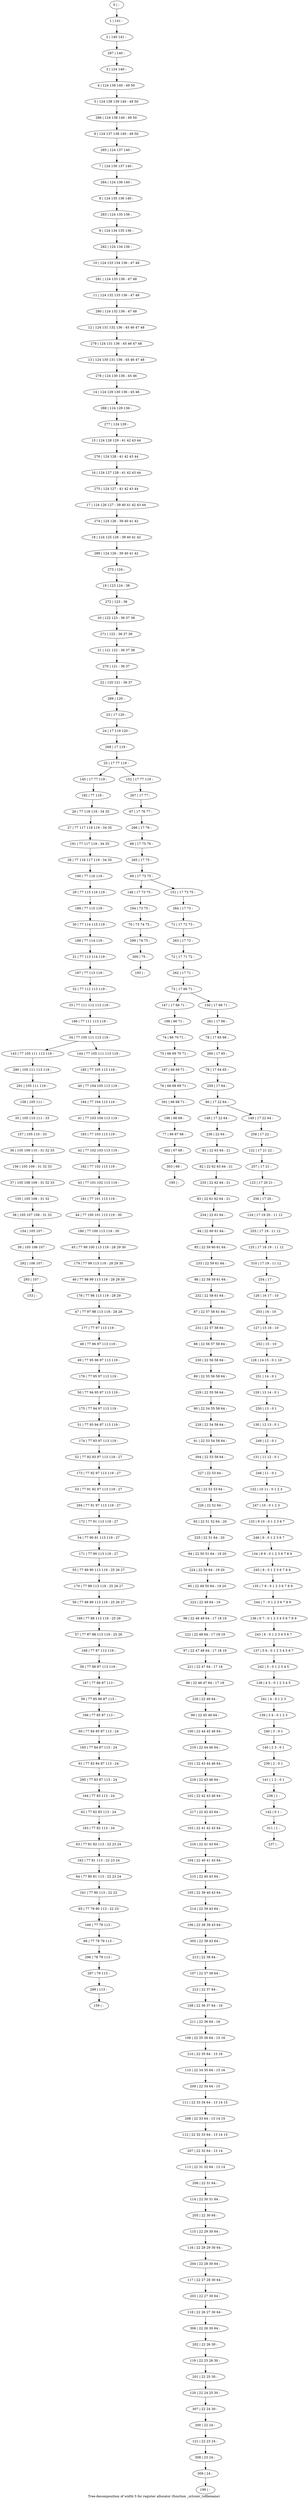 digraph G {
graph [label="Tree-decomposition of width 5 for register allocator (function _urlconv_tofilename)"]
0[label="0 | : "];
1[label="1 | 141 : "];
2[label="2 | 140 141 : "];
3[label="3 | 124 140 : "];
4[label="4 | 124 139 140 : 49 50 "];
5[label="5 | 124 138 139 140 : 49 50 "];
6[label="6 | 124 137 138 140 : 49 50 "];
7[label="7 | 124 136 137 140 : "];
8[label="8 | 124 135 136 140 : "];
9[label="9 | 124 134 135 136 : "];
10[label="10 | 124 133 134 136 : 47 48 "];
11[label="11 | 124 132 133 136 : 47 48 "];
12[label="12 | 124 131 132 136 : 45 46 47 48 "];
13[label="13 | 124 130 131 136 : 45 46 47 48 "];
14[label="14 | 124 129 130 136 : 45 46 "];
15[label="15 | 124 128 129 : 41 42 43 44 "];
16[label="16 | 124 127 128 : 41 42 43 44 "];
17[label="17 | 124 126 127 : 39 40 41 42 43 44 "];
18[label="18 | 124 125 126 : 39 40 41 42 "];
19[label="19 | 123 124 : 38 "];
20[label="20 | 122 123 : 36 37 38 "];
21[label="21 | 121 122 : 36 37 38 "];
22[label="22 | 120 121 : 36 37 "];
23[label="23 | 17 120 : "];
24[label="24 | 17 119 120 : "];
25[label="25 | 17 77 119 : "];
26[label="26 | 77 118 119 : 34 35 "];
27[label="27 | 77 117 118 119 : 34 35 "];
28[label="28 | 77 116 117 119 : 34 35 "];
29[label="29 | 77 115 116 119 : "];
30[label="30 | 77 114 115 119 : "];
31[label="31 | 77 113 114 119 : "];
32[label="32 | 77 112 113 119 : "];
33[label="33 | 77 111 112 113 119 : "];
34[label="34 | 77 105 111 113 119 : "];
35[label="35 | 105 110 111 : 33 "];
36[label="36 | 105 109 110 : 31 32 33 "];
37[label="37 | 105 108 109 : 31 32 33 "];
38[label="38 | 105 107 108 : 31 32 "];
39[label="39 | 105 106 107 : "];
40[label="40 | 77 104 105 113 119 : "];
41[label="41 | 77 103 104 113 119 : "];
42[label="42 | 77 102 103 113 119 : "];
43[label="43 | 77 101 102 113 119 : "];
44[label="44 | 77 100 101 113 119 : 30 "];
45[label="45 | 77 99 100 113 119 : 28 29 30 "];
46[label="46 | 77 98 99 113 119 : 28 29 30 "];
47[label="47 | 77 97 98 113 119 : 28 29 "];
48[label="48 | 77 96 97 113 119 : "];
49[label="49 | 77 95 96 97 113 119 : "];
50[label="50 | 77 94 95 97 113 119 : "];
51[label="51 | 77 93 94 97 113 119 : "];
52[label="52 | 77 92 93 97 113 119 : 27 "];
53[label="53 | 77 91 92 97 113 119 : 27 "];
54[label="54 | 77 90 91 113 119 : 27 "];
55[label="55 | 77 89 90 113 119 : 25 26 27 "];
56[label="56 | 77 88 89 113 119 : 25 26 27 "];
57[label="57 | 77 87 88 113 119 : 25 26 "];
58[label="58 | 77 86 87 113 119 : "];
59[label="59 | 77 85 86 87 113 : "];
60[label="60 | 77 84 85 87 113 : 24 "];
61[label="61 | 77 83 84 87 113 : 24 "];
62[label="62 | 77 82 83 113 : 24 "];
63[label="63 | 77 81 82 113 : 22 23 24 "];
64[label="64 | 77 80 81 113 : 22 23 24 "];
65[label="65 | 77 79 80 113 : 22 23 "];
66[label="66 | 77 78 79 113 : "];
67[label="67 | 17 76 77 : "];
68[label="68 | 17 75 76 : "];
69[label="69 | 17 73 75 : "];
70[label="70 | 73 74 75 : "];
71[label="71 | 17 72 73 : "];
72[label="72 | 17 71 72 : "];
73[label="73 | 17 66 71 : "];
74[label="74 | 66 70 71 : "];
75[label="75 | 66 69 70 71 : "];
76[label="76 | 66 68 69 71 : "];
77[label="77 | 66 67 68 : "];
78[label="78 | 17 65 66 : "];
79[label="79 | 17 64 65 : "];
80[label="80 | 17 22 64 : "];
81[label="81 | 22 63 64 : 21 "];
82[label="82 | 22 62 63 64 : 21 "];
83[label="83 | 22 61 62 64 : 21 "];
84[label="84 | 22 60 61 64 : "];
85[label="85 | 22 59 60 61 64 : "];
86[label="86 | 22 58 59 61 64 : "];
87[label="87 | 22 57 58 61 64 : "];
88[label="88 | 22 56 57 58 64 : "];
89[label="89 | 22 55 56 58 64 : "];
90[label="90 | 22 54 55 58 64 : "];
91[label="91 | 22 53 54 58 64 : "];
92[label="92 | 22 52 53 64 : "];
93[label="93 | 22 51 52 64 : 20 "];
94[label="94 | 22 50 51 64 : 19 20 "];
95[label="95 | 22 49 50 64 : 19 20 "];
96[label="96 | 22 48 49 64 : 17 18 19 "];
97[label="97 | 22 47 48 64 : 17 18 19 "];
98[label="98 | 22 46 47 64 : 17 18 "];
99[label="99 | 22 45 46 64 : "];
100[label="100 | 22 44 45 46 64 : "];
101[label="101 | 22 43 44 46 64 : "];
102[label="102 | 22 42 43 46 64 : "];
103[label="103 | 22 41 42 43 64 : "];
104[label="104 | 22 40 41 43 64 : "];
105[label="105 | 22 39 40 43 64 : "];
106[label="106 | 22 38 39 43 64 : "];
107[label="107 | 22 37 38 64 : "];
108[label="108 | 22 36 37 64 : 16 "];
109[label="109 | 22 35 36 64 : 15 16 "];
110[label="110 | 22 34 35 64 : 15 16 "];
111[label="111 | 22 33 34 64 : 13 14 15 "];
112[label="112 | 22 32 33 64 : 13 14 15 "];
113[label="113 | 22 31 32 64 : 13 14 "];
114[label="114 | 22 30 31 64 : "];
115[label="115 | 22 29 30 64 : "];
116[label="116 | 22 28 29 30 64 : "];
117[label="117 | 22 27 28 30 64 : "];
118[label="118 | 22 26 27 30 64 : "];
119[label="119 | 22 25 26 30 : "];
120[label="120 | 22 24 25 30 : "];
121[label="121 | 22 23 24 : "];
122[label="122 | 17 21 22 : "];
123[label="123 | 17 20 21 : "];
124[label="124 | 17 19 20 : 11 12 "];
125[label="125 | 17 18 19 : 11 12 "];
126[label="126 | 16 17 : 10 "];
127[label="127 | 15 16 : 10 "];
128[label="128 | 14 15 : 0 1 10 "];
129[label="129 | 13 14 : 0 1 "];
130[label="130 | 12 13 : 0 1 "];
131[label="131 | 11 12 : 0 1 "];
132[label="132 | 10 11 : 0 1 2 3 "];
133[label="133 | 9 10 : 0 1 2 3 6 7 "];
134[label="134 | 8 9 : 0 1 2 3 6 7 8 9 "];
135[label="135 | 7 8 : 0 1 2 3 6 7 8 9 "];
136[label="136 | 6 7 : 0 1 2 3 4 5 6 7 8 9 "];
137[label="137 | 5 6 : 0 1 2 3 4 5 6 7 "];
138[label="138 | 4 5 : 0 1 2 3 4 5 "];
139[label="139 | 3 4 : 0 1 2 3 "];
140[label="140 | 2 3 : 0 1 "];
141[label="141 | 1 2 : 0 1 "];
142[label="142 | 0 1 : "];
143[label="143 | 77 105 111 113 119 : "];
144[label="144 | 77 105 111 113 119 : "];
145[label="145 | 17 77 119 : "];
146[label="146 | 17 73 75 : "];
147[label="147 | 17 66 71 : "];
148[label="148 | 17 22 64 : "];
149[label="149 | 17 22 64 : "];
150[label="150 | 17 66 71 : "];
151[label="151 | 17 73 75 : "];
152[label="152 | 17 77 119 : "];
153[label="153 | : "];
154[label="154 | 105 107 : "];
155[label="155 | 105 108 : 31 32 "];
156[label="156 | 105 109 : 31 32 33 "];
157[label="157 | 105 110 : 33 "];
158[label="158 | 105 111 : "];
159[label="159 | : "];
160[label="160 | 77 79 113 : "];
161[label="161 | 77 80 113 : 22 23 "];
162[label="162 | 77 81 113 : 22 23 24 "];
163[label="163 | 77 82 113 : 24 "];
164[label="164 | 77 83 113 : 24 "];
165[label="165 | 77 84 87 113 : 24 "];
166[label="166 | 77 85 87 113 : "];
167[label="167 | 77 86 87 113 : "];
168[label="168 | 77 87 113 119 : "];
169[label="169 | 77 88 113 119 : 25 26 "];
170[label="170 | 77 89 113 119 : 25 26 27 "];
171[label="171 | 77 90 113 119 : 27 "];
172[label="172 | 77 91 113 119 : 27 "];
173[label="173 | 77 92 97 113 119 : 27 "];
174[label="174 | 77 93 97 113 119 : "];
175[label="175 | 77 94 97 113 119 : "];
176[label="176 | 77 95 97 113 119 : "];
177[label="177 | 77 97 113 119 : "];
178[label="178 | 77 98 113 119 : 28 29 "];
179[label="179 | 77 99 113 119 : 28 29 30 "];
180[label="180 | 77 100 113 119 : 30 "];
181[label="181 | 77 101 113 119 : "];
182[label="182 | 77 102 113 119 : "];
183[label="183 | 77 103 113 119 : "];
184[label="184 | 77 104 113 119 : "];
185[label="185 | 77 105 113 119 : "];
186[label="186 | 77 111 113 119 : "];
187[label="187 | 77 113 119 : "];
188[label="188 | 77 114 119 : "];
189[label="189 | 77 115 119 : "];
190[label="190 | 77 116 119 : "];
191[label="191 | 77 117 119 : 34 35 "];
192[label="192 | 77 119 : "];
193[label="193 | : "];
194[label="194 | 73 75 : "];
195[label="195 | : "];
196[label="196 | 66 68 : "];
197[label="197 | 66 69 71 : "];
198[label="198 | 66 71 : "];
199[label="199 | : "];
200[label="200 | 22 24 : "];
201[label="201 | 22 25 30 : "];
202[label="202 | 22 26 30 : "];
203[label="203 | 22 27 30 64 : "];
204[label="204 | 22 28 30 64 : "];
205[label="205 | 22 30 64 : "];
206[label="206 | 22 31 64 : "];
207[label="207 | 22 32 64 : 13 14 "];
208[label="208 | 22 33 64 : 13 14 15 "];
209[label="209 | 22 34 64 : 15 "];
210[label="210 | 22 35 64 : 15 16 "];
211[label="211 | 22 36 64 : 16 "];
212[label="212 | 22 37 64 : "];
213[label="213 | 22 38 64 : "];
214[label="214 | 22 39 43 64 : "];
215[label="215 | 22 40 43 64 : "];
216[label="216 | 22 41 43 64 : "];
217[label="217 | 22 42 43 64 : "];
218[label="218 | 22 43 46 64 : "];
219[label="219 | 22 44 46 64 : "];
220[label="220 | 22 46 64 : "];
221[label="221 | 22 47 64 : 17 18 "];
222[label="222 | 22 48 64 : 17 18 19 "];
223[label="223 | 22 49 64 : 19 "];
224[label="224 | 22 50 64 : 19 20 "];
225[label="225 | 22 51 64 : 20 "];
226[label="226 | 22 52 64 : "];
227[label="227 | 22 53 64 : "];
228[label="228 | 22 54 58 64 : "];
229[label="229 | 22 55 58 64 : "];
230[label="230 | 22 56 58 64 : "];
231[label="231 | 22 57 58 64 : "];
232[label="232 | 22 58 61 64 : "];
233[label="233 | 22 59 61 64 : "];
234[label="234 | 22 61 64 : "];
235[label="235 | 22 62 64 : 21 "];
236[label="236 | 22 64 : "];
237[label="237 | : "];
238[label="238 | 1 : "];
239[label="239 | 2 : 0 1 "];
240[label="240 | 3 : 0 1 "];
241[label="241 | 4 : 0 1 2 3 "];
242[label="242 | 5 : 0 1 2 3 4 5 "];
243[label="243 | 6 : 0 1 2 3 4 5 6 7 "];
244[label="244 | 7 : 0 1 2 3 6 7 8 9 "];
245[label="245 | 8 : 0 1 2 3 6 7 8 9 "];
246[label="246 | 9 : 0 1 2 3 6 7 "];
247[label="247 | 10 : 0 1 2 3 "];
248[label="248 | 11 : 0 1 "];
249[label="249 | 12 : 0 1 "];
250[label="250 | 13 : 0 1 "];
251[label="251 | 14 : 0 1 "];
252[label="252 | 15 : 10 "];
253[label="253 | 16 : 10 "];
254[label="254 | 17 : "];
255[label="255 | 17 19 : 11 12 "];
256[label="256 | 17 20 : "];
257[label="257 | 17 21 : "];
258[label="258 | 17 22 : "];
259[label="259 | 17 64 : "];
260[label="260 | 17 65 : "];
261[label="261 | 17 66 : "];
262[label="262 | 17 71 : "];
263[label="263 | 17 72 : "];
264[label="264 | 17 73 : "];
265[label="265 | 17 75 : "];
266[label="266 | 17 76 : "];
267[label="267 | 17 77 : "];
268[label="268 | 17 119 : "];
269[label="269 | 120 : "];
270[label="270 | 121 : 36 37 "];
271[label="271 | 122 : 36 37 38 "];
272[label="272 | 123 : 38 "];
273[label="273 | 124 : "];
274[label="274 | 124 126 : 39 40 41 42 "];
275[label="275 | 124 127 : 41 42 43 44 "];
276[label="276 | 124 128 : 41 42 43 44 "];
277[label="277 | 124 129 : "];
278[label="278 | 124 130 136 : 45 46 "];
279[label="279 | 124 131 136 : 45 46 47 48 "];
280[label="280 | 124 132 136 : 47 48 "];
281[label="281 | 124 133 136 : 47 48 "];
282[label="282 | 124 134 136 : "];
283[label="283 | 124 135 136 : "];
284[label="284 | 124 136 140 : "];
285[label="285 | 124 137 140 : "];
286[label="286 | 124 138 140 : 49 50 "];
287[label="287 | 140 : "];
288[label="288 | 124 129 136 : "];
289[label="289 | 124 126 : 39 40 41 42 "];
290[label="290 | 105 111 113 119 : "];
291[label="291 | 105 111 119 : "];
292[label="292 | 106 107 : "];
293[label="293 | 107 : "];
294[label="294 | 77 91 97 113 119 : 27 "];
295[label="295 | 77 83 87 113 : 24 "];
296[label="296 | 78 79 113 : "];
297[label="297 | 79 113 : "];
298[label="298 | 113 : "];
299[label="299 | 74 75 : "];
300[label="300 | 75 : "];
301[label="301 | 66 68 71 : "];
302[label="302 | 67 68 : "];
303[label="303 | 68 : "];
304[label="304 | 22 53 58 64 : "];
305[label="305 | 22 38 43 64 : "];
306[label="306 | 22 26 30 64 : "];
307[label="307 | 22 24 30 : "];
308[label="308 | 23 24 : "];
309[label="309 | 24 : "];
310[label="310 | 17 19 : 11 12 "];
311[label="311 | 1 : "];
0->1 ;
1->2 ;
3->4 ;
4->5 ;
23->24 ;
26->27 ;
32->33 ;
48->49 ;
74->75 ;
81->82 ;
84->85 ;
99->100 ;
115->116 ;
34->143 ;
34->144 ;
25->145 ;
69->146 ;
73->147 ;
80->148 ;
80->149 ;
73->150 ;
69->151 ;
25->152 ;
154->39 ;
38->154 ;
155->38 ;
37->155 ;
156->37 ;
36->156 ;
157->36 ;
35->157 ;
158->35 ;
160->66 ;
65->160 ;
161->65 ;
64->161 ;
162->64 ;
63->162 ;
163->63 ;
62->163 ;
164->62 ;
165->61 ;
60->165 ;
166->60 ;
59->166 ;
167->59 ;
58->167 ;
168->58 ;
57->168 ;
169->57 ;
56->169 ;
170->56 ;
55->170 ;
171->55 ;
54->171 ;
172->54 ;
173->53 ;
52->173 ;
174->52 ;
51->174 ;
175->51 ;
50->175 ;
176->50 ;
49->176 ;
177->48 ;
47->177 ;
178->47 ;
46->178 ;
179->46 ;
45->179 ;
180->45 ;
44->180 ;
181->44 ;
43->181 ;
182->43 ;
42->182 ;
183->42 ;
41->183 ;
184->41 ;
40->184 ;
185->40 ;
144->185 ;
186->34 ;
33->186 ;
187->32 ;
31->187 ;
188->31 ;
30->188 ;
189->30 ;
29->189 ;
190->29 ;
28->190 ;
191->28 ;
27->191 ;
192->26 ;
145->192 ;
194->70 ;
146->194 ;
196->77 ;
197->76 ;
75->197 ;
198->74 ;
147->198 ;
200->121 ;
201->120 ;
119->201 ;
202->119 ;
203->118 ;
117->203 ;
204->117 ;
116->204 ;
205->115 ;
114->205 ;
206->114 ;
113->206 ;
207->113 ;
112->207 ;
208->112 ;
111->208 ;
209->111 ;
110->209 ;
210->110 ;
109->210 ;
211->109 ;
108->211 ;
212->108 ;
107->212 ;
213->107 ;
214->106 ;
105->214 ;
215->105 ;
104->215 ;
216->104 ;
103->216 ;
217->103 ;
102->217 ;
218->102 ;
101->218 ;
219->101 ;
100->219 ;
220->99 ;
98->220 ;
221->98 ;
97->221 ;
222->97 ;
96->222 ;
223->96 ;
95->223 ;
224->95 ;
94->224 ;
225->94 ;
93->225 ;
226->93 ;
92->226 ;
227->92 ;
228->91 ;
90->228 ;
229->90 ;
89->229 ;
230->89 ;
88->230 ;
231->88 ;
87->231 ;
232->87 ;
86->232 ;
233->86 ;
85->233 ;
234->84 ;
83->234 ;
235->83 ;
82->235 ;
236->81 ;
148->236 ;
238->142 ;
141->238 ;
239->141 ;
140->239 ;
240->140 ;
139->240 ;
241->139 ;
138->241 ;
242->138 ;
137->242 ;
243->137 ;
136->243 ;
244->136 ;
135->244 ;
245->135 ;
134->245 ;
246->134 ;
133->246 ;
247->133 ;
132->247 ;
248->132 ;
131->248 ;
249->131 ;
130->249 ;
250->130 ;
129->250 ;
251->129 ;
128->251 ;
252->128 ;
127->252 ;
253->127 ;
126->253 ;
254->126 ;
255->125 ;
124->255 ;
256->124 ;
123->256 ;
257->123 ;
122->257 ;
258->122 ;
149->258 ;
259->80 ;
79->259 ;
260->79 ;
78->260 ;
261->78 ;
150->261 ;
262->73 ;
72->262 ;
263->72 ;
71->263 ;
264->71 ;
151->264 ;
265->69 ;
68->265 ;
266->68 ;
67->266 ;
267->67 ;
152->267 ;
268->25 ;
24->268 ;
269->23 ;
22->269 ;
270->22 ;
21->270 ;
271->21 ;
20->271 ;
272->20 ;
19->272 ;
273->19 ;
274->18 ;
17->274 ;
275->17 ;
16->275 ;
276->16 ;
15->276 ;
277->15 ;
278->14 ;
13->278 ;
279->13 ;
12->279 ;
280->12 ;
11->280 ;
281->11 ;
10->281 ;
282->10 ;
9->282 ;
283->9 ;
8->283 ;
284->8 ;
7->284 ;
285->7 ;
6->285 ;
286->6 ;
5->286 ;
287->3 ;
2->287 ;
288->277 ;
14->288 ;
289->273 ;
18->289 ;
143->290 ;
291->158 ;
290->291 ;
39->292 ;
293->153 ;
292->293 ;
294->172 ;
53->294 ;
295->164 ;
61->295 ;
66->296 ;
296->297 ;
298->159 ;
297->298 ;
70->299 ;
300->193 ;
299->300 ;
301->196 ;
76->301 ;
77->302 ;
303->195 ;
302->303 ;
304->227 ;
91->304 ;
305->213 ;
106->305 ;
306->202 ;
118->306 ;
307->200 ;
120->307 ;
121->308 ;
309->199 ;
308->309 ;
310->254 ;
125->310 ;
311->237 ;
142->311 ;
}
